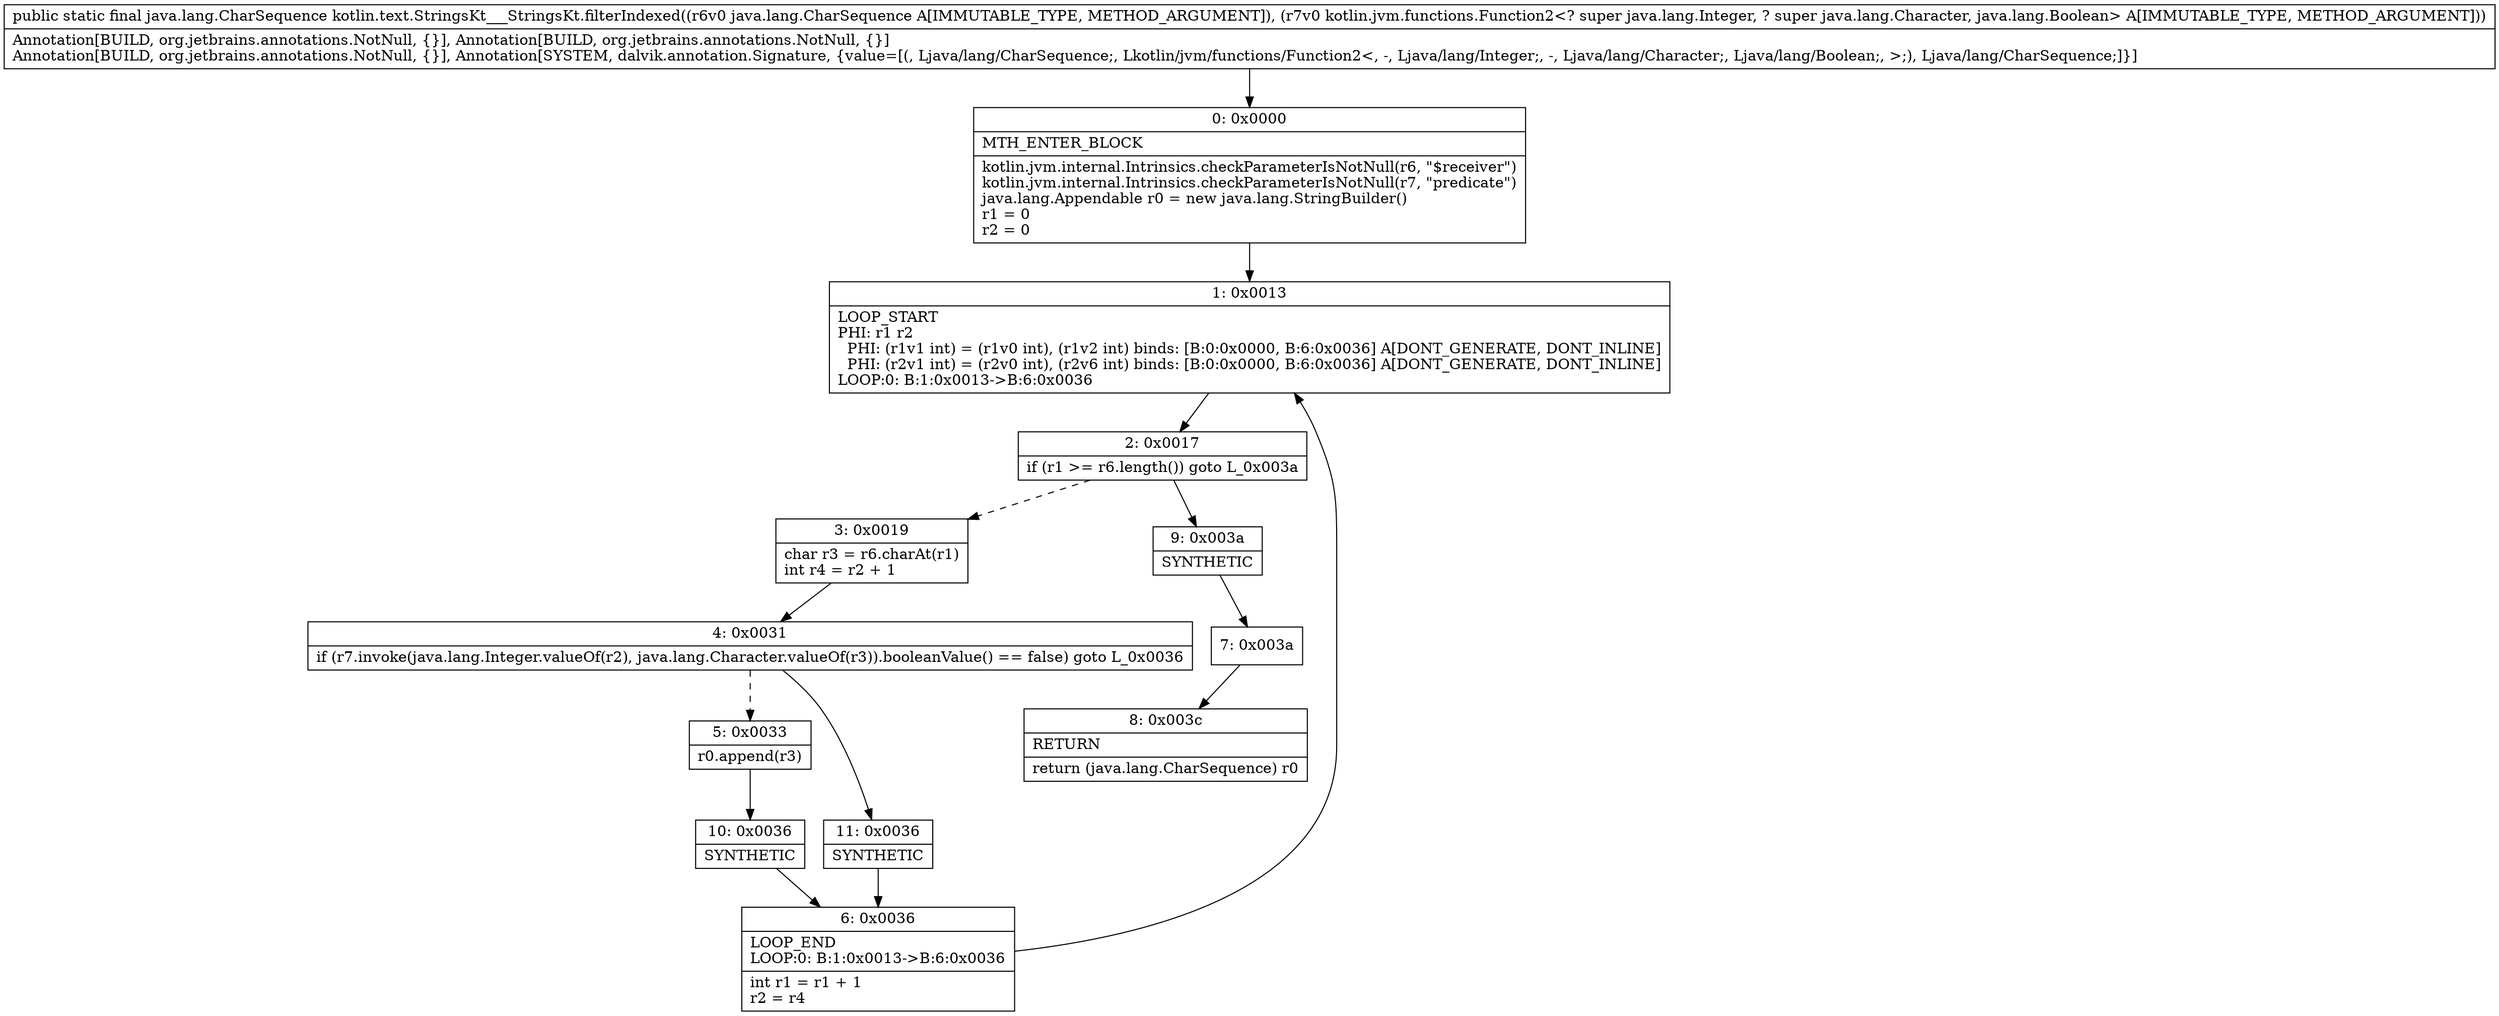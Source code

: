 digraph "CFG forkotlin.text.StringsKt___StringsKt.filterIndexed(Ljava\/lang\/CharSequence;Lkotlin\/jvm\/functions\/Function2;)Ljava\/lang\/CharSequence;" {
Node_0 [shape=record,label="{0\:\ 0x0000|MTH_ENTER_BLOCK\l|kotlin.jvm.internal.Intrinsics.checkParameterIsNotNull(r6, \"$receiver\")\lkotlin.jvm.internal.Intrinsics.checkParameterIsNotNull(r7, \"predicate\")\ljava.lang.Appendable r0 = new java.lang.StringBuilder()\lr1 = 0\lr2 = 0\l}"];
Node_1 [shape=record,label="{1\:\ 0x0013|LOOP_START\lPHI: r1 r2 \l  PHI: (r1v1 int) = (r1v0 int), (r1v2 int) binds: [B:0:0x0000, B:6:0x0036] A[DONT_GENERATE, DONT_INLINE]\l  PHI: (r2v1 int) = (r2v0 int), (r2v6 int) binds: [B:0:0x0000, B:6:0x0036] A[DONT_GENERATE, DONT_INLINE]\lLOOP:0: B:1:0x0013\-\>B:6:0x0036\l}"];
Node_2 [shape=record,label="{2\:\ 0x0017|if (r1 \>= r6.length()) goto L_0x003a\l}"];
Node_3 [shape=record,label="{3\:\ 0x0019|char r3 = r6.charAt(r1)\lint r4 = r2 + 1\l}"];
Node_4 [shape=record,label="{4\:\ 0x0031|if (r7.invoke(java.lang.Integer.valueOf(r2), java.lang.Character.valueOf(r3)).booleanValue() == false) goto L_0x0036\l}"];
Node_5 [shape=record,label="{5\:\ 0x0033|r0.append(r3)\l}"];
Node_6 [shape=record,label="{6\:\ 0x0036|LOOP_END\lLOOP:0: B:1:0x0013\-\>B:6:0x0036\l|int r1 = r1 + 1\lr2 = r4\l}"];
Node_7 [shape=record,label="{7\:\ 0x003a}"];
Node_8 [shape=record,label="{8\:\ 0x003c|RETURN\l|return (java.lang.CharSequence) r0\l}"];
Node_9 [shape=record,label="{9\:\ 0x003a|SYNTHETIC\l}"];
Node_10 [shape=record,label="{10\:\ 0x0036|SYNTHETIC\l}"];
Node_11 [shape=record,label="{11\:\ 0x0036|SYNTHETIC\l}"];
MethodNode[shape=record,label="{public static final java.lang.CharSequence kotlin.text.StringsKt___StringsKt.filterIndexed((r6v0 java.lang.CharSequence A[IMMUTABLE_TYPE, METHOD_ARGUMENT]), (r7v0 kotlin.jvm.functions.Function2\<? super java.lang.Integer, ? super java.lang.Character, java.lang.Boolean\> A[IMMUTABLE_TYPE, METHOD_ARGUMENT]))  | Annotation[BUILD, org.jetbrains.annotations.NotNull, \{\}], Annotation[BUILD, org.jetbrains.annotations.NotNull, \{\}]\lAnnotation[BUILD, org.jetbrains.annotations.NotNull, \{\}], Annotation[SYSTEM, dalvik.annotation.Signature, \{value=[(, Ljava\/lang\/CharSequence;, Lkotlin\/jvm\/functions\/Function2\<, \-, Ljava\/lang\/Integer;, \-, Ljava\/lang\/Character;, Ljava\/lang\/Boolean;, \>;), Ljava\/lang\/CharSequence;]\}]\l}"];
MethodNode -> Node_0;
Node_0 -> Node_1;
Node_1 -> Node_2;
Node_2 -> Node_3[style=dashed];
Node_2 -> Node_9;
Node_3 -> Node_4;
Node_4 -> Node_5[style=dashed];
Node_4 -> Node_11;
Node_5 -> Node_10;
Node_6 -> Node_1;
Node_7 -> Node_8;
Node_9 -> Node_7;
Node_10 -> Node_6;
Node_11 -> Node_6;
}

